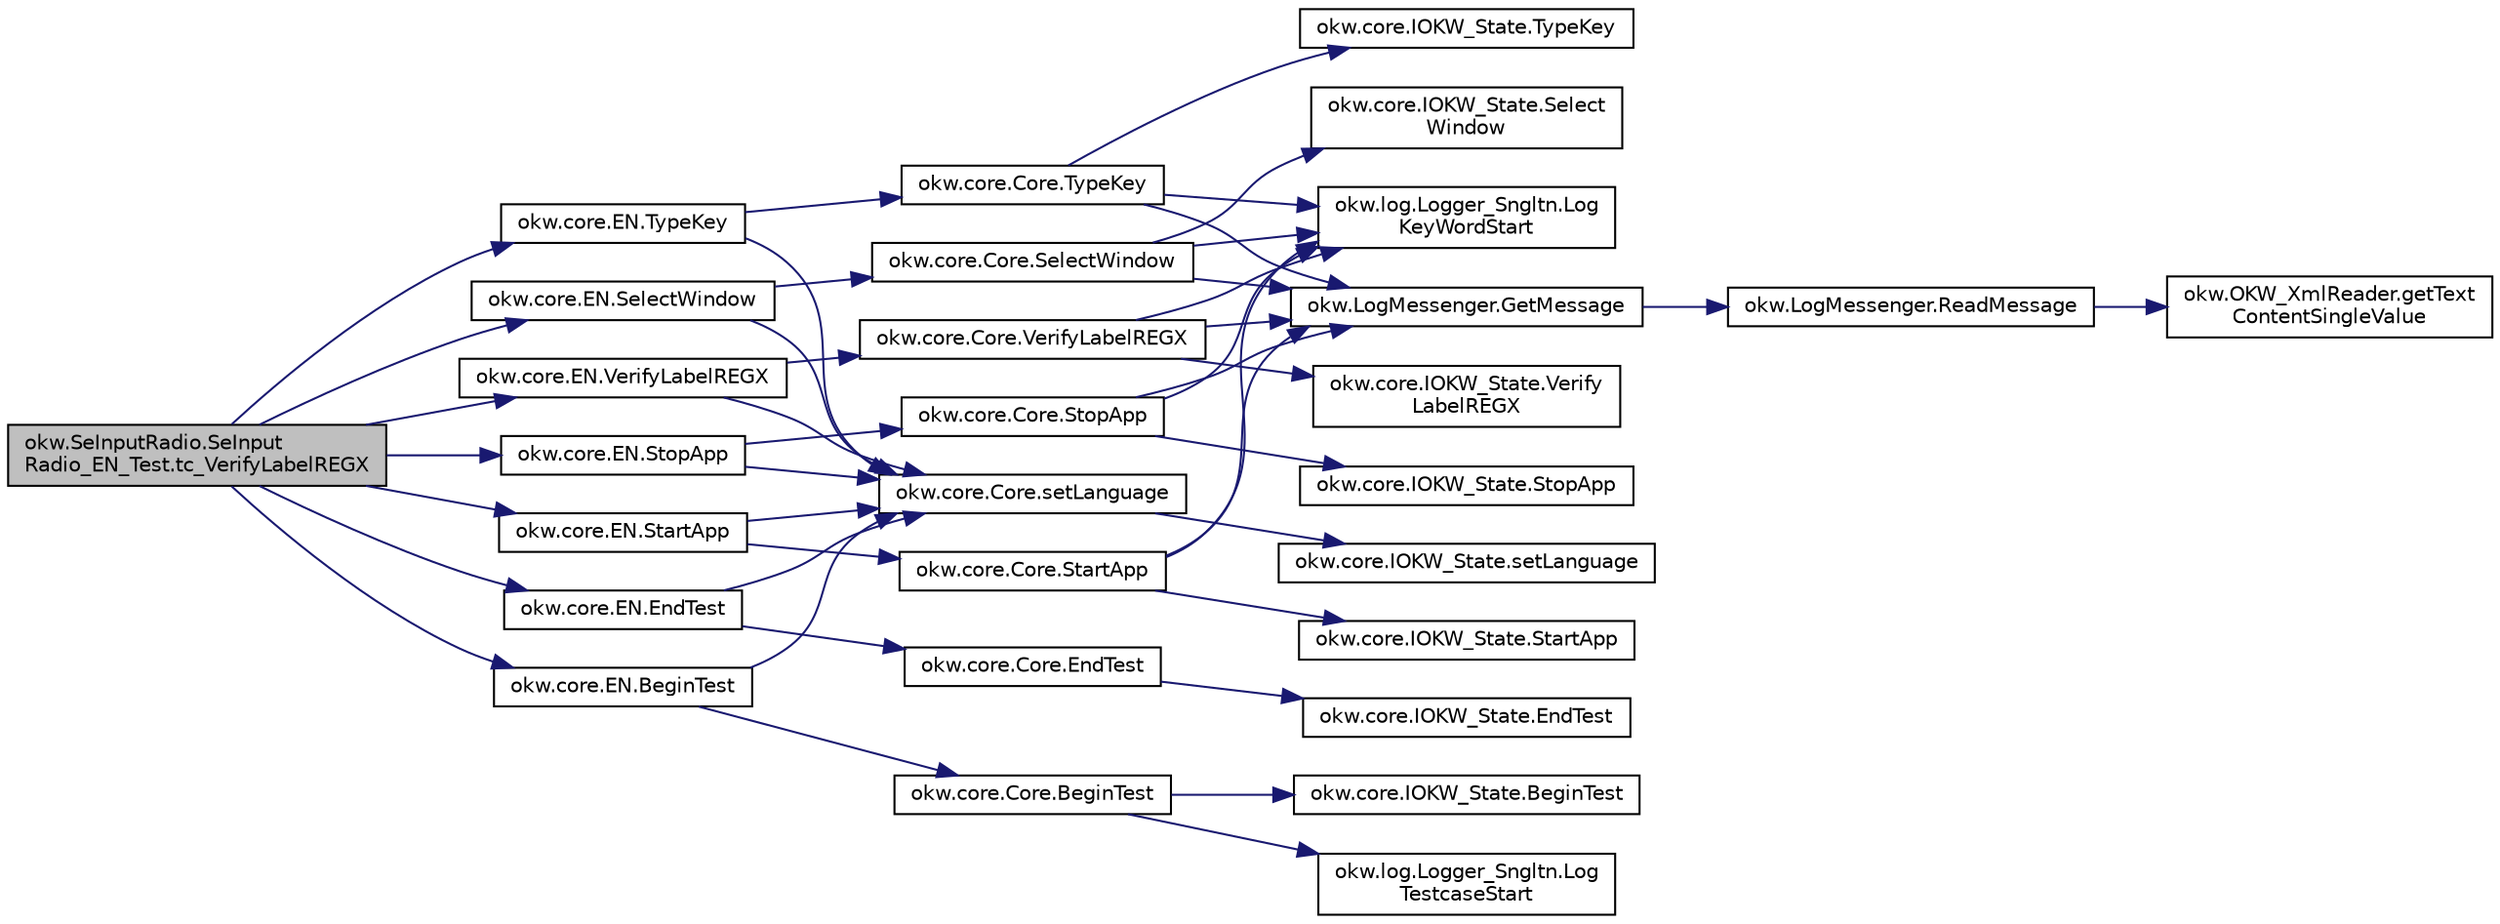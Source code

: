 digraph "okw.SeInputRadio.SeInputRadio_EN_Test.tc_VerifyLabelREGX"
{
 // INTERACTIVE_SVG=YES
 // LATEX_PDF_SIZE
  edge [fontname="Helvetica",fontsize="10",labelfontname="Helvetica",labelfontsize="10"];
  node [fontname="Helvetica",fontsize="10",shape=record];
  rankdir="LR";
  Node1034 [label="okw.SeInputRadio.SeInput\lRadio_EN_Test.tc_VerifyLabelREGX",height=0.2,width=0.4,color="black", fillcolor="grey75", style="filled", fontcolor="black",tooltip="Test des Schlüsselwortes VerifyLabelREGX für den GUI-Adapter SeInputRadio."];
  Node1034 -> Node1035 [color="midnightblue",fontsize="10",style="solid",fontname="Helvetica"];
  Node1035 [label="okw.core.EN.BeginTest",height=0.2,width=0.4,color="black", fillcolor="white", style="filled",URL="$classokw_1_1core_1_1_e_n.html#aef613b0a3e6bb8a9623984db145cae69",tooltip="Markiert den Anfang eines neuen Testfalls."];
  Node1035 -> Node1036 [color="midnightblue",fontsize="10",style="solid",fontname="Helvetica"];
  Node1036 [label="okw.core.Core.setLanguage",height=0.2,width=0.4,color="black", fillcolor="white", style="filled",URL="$classokw_1_1core_1_1_core.html#ab4e0f723d27cb11c944ec4c82c426100",tooltip="Setzt die Sprache auf den gegebenen wert Language."];
  Node1036 -> Node1037 [color="midnightblue",fontsize="10",style="solid",fontname="Helvetica"];
  Node1037 [label="okw.core.IOKW_State.setLanguage",height=0.2,width=0.4,color="black", fillcolor="white", style="filled",URL="$interfaceokw_1_1core_1_1_i_o_k_w___state.html#a866baa0bde08a47418f54d63bdb56097",tooltip="Interne Methode zum setzen der Sprache für die sprachabhängigen Ausgaben der Dokumentation (Log)."];
  Node1035 -> Node1038 [color="midnightblue",fontsize="10",style="solid",fontname="Helvetica"];
  Node1038 [label="okw.core.Core.BeginTest",height=0.2,width=0.4,color="black", fillcolor="white", style="filled",URL="$classokw_1_1core_1_1_core.html#acfefe92468c9eb9e951846372726c4d8",tooltip="Markiert den Anfang eines neuen Testfalls."];
  Node1038 -> Node1039 [color="midnightblue",fontsize="10",style="solid",fontname="Helvetica"];
  Node1039 [label="okw.log.Logger_Sngltn.Log\lTestcaseStart",height=0.2,width=0.4,color="black", fillcolor="white", style="filled",URL="$classokw_1_1log_1_1_logger___sngltn.html#a60f4ad59db847ae61df928f9920f3deb",tooltip="Ausgabe des Testfalls."];
  Node1038 -> Node1040 [color="midnightblue",fontsize="10",style="solid",fontname="Helvetica"];
  Node1040 [label="okw.core.IOKW_State.BeginTest",height=0.2,width=0.4,color="black", fillcolor="white", style="filled",URL="$interfaceokw_1_1core_1_1_i_o_k_w___state.html#ae5480ddb1fc37eade5d899d335bc4b13",tooltip="Markiert den Anfang eines neuen Testfalls."];
  Node1034 -> Node1041 [color="midnightblue",fontsize="10",style="solid",fontname="Helvetica"];
  Node1041 [label="okw.core.EN.StartApp",height=0.2,width=0.4,color="black", fillcolor="white", style="filled",URL="$classokw_1_1core_1_1_e_n.html#aaa7465ee7f135c724668d8b22dc2219f",tooltip="Startet die gegebene Anwendung."];
  Node1041 -> Node1036 [color="midnightblue",fontsize="10",style="solid",fontname="Helvetica"];
  Node1041 -> Node1042 [color="midnightblue",fontsize="10",style="solid",fontname="Helvetica"];
  Node1042 [label="okw.core.Core.StartApp",height=0.2,width=0.4,color="black", fillcolor="white", style="filled",URL="$classokw_1_1core_1_1_core.html#ac20a22275b6aea1c4e551dce1fd0c1e9",tooltip="Startet die gegebene Anwendung."];
  Node1042 -> Node1043 [color="midnightblue",fontsize="10",style="solid",fontname="Helvetica"];
  Node1043 [label="okw.log.Logger_Sngltn.Log\lKeyWordStart",height=0.2,width=0.4,color="black", fillcolor="white", style="filled",URL="$classokw_1_1log_1_1_logger___sngltn.html#a70ec25e200e00ecefc544e8fd371d2ef",tooltip="Ausgabe eines Schlüsselwortes."];
  Node1042 -> Node1044 [color="midnightblue",fontsize="10",style="solid",fontname="Helvetica"];
  Node1044 [label="okw.LogMessenger.GetMessage",height=0.2,width=0.4,color="black", fillcolor="white", style="filled",URL="$classokw_1_1_log_messenger.html#af225d1f037d47b3b085175c09d78bdd2",tooltip="Holt die Log-Meldung für MethodeNmae/Textkey ohne weitere Parameter."];
  Node1044 -> Node1045 [color="midnightblue",fontsize="10",style="solid",fontname="Helvetica"];
  Node1045 [label="okw.LogMessenger.ReadMessage",height=0.2,width=0.4,color="black", fillcolor="white", style="filled",URL="$classokw_1_1_log_messenger.html#a530cd6ab82ec82a04206a2e976ec06e3",tooltip="Interne Kernfunktion holt die Log-Meldung mit Platzhaltern aus der XML-Datei."];
  Node1045 -> Node1046 [color="midnightblue",fontsize="10",style="solid",fontname="Helvetica"];
  Node1046 [label="okw.OKW_XmlReader.getText\lContentSingleValue",height=0.2,width=0.4,color="black", fillcolor="white", style="filled",URL="$classokw_1_1_o_k_w___xml_reader.html#ab920b5335a2e1429c14cc5f8e79f39eb",tooltip="Lies den TextContent eines Tag."];
  Node1042 -> Node1047 [color="midnightblue",fontsize="10",style="solid",fontname="Helvetica"];
  Node1047 [label="okw.core.IOKW_State.StartApp",height=0.2,width=0.4,color="black", fillcolor="white", style="filled",URL="$interfaceokw_1_1core_1_1_i_o_k_w___state.html#a0ec9b7c60041061f1b01d85b703a27a8",tooltip="Startet die gegebene Anwendung."];
  Node1034 -> Node1048 [color="midnightblue",fontsize="10",style="solid",fontname="Helvetica"];
  Node1048 [label="okw.core.EN.TypeKey",height=0.2,width=0.4,color="black", fillcolor="white", style="filled",URL="$classokw_1_1core_1_1_e_n.html#ae24d951e607b9b82af4f3b80e71285b9",tooltip="Tastatureingaben von Daten in das aktive Fensterobjekt."];
  Node1048 -> Node1036 [color="midnightblue",fontsize="10",style="solid",fontname="Helvetica"];
  Node1048 -> Node1049 [color="midnightblue",fontsize="10",style="solid",fontname="Helvetica"];
  Node1049 [label="okw.core.Core.TypeKey",height=0.2,width=0.4,color="black", fillcolor="white", style="filled",URL="$classokw_1_1core_1_1_core.html#ad09bf3a237b88913dbe9ebc228db1cf3",tooltip="Tastatureingaben von Daten in das aktive Fensterobjekt."];
  Node1049 -> Node1043 [color="midnightblue",fontsize="10",style="solid",fontname="Helvetica"];
  Node1049 -> Node1044 [color="midnightblue",fontsize="10",style="solid",fontname="Helvetica"];
  Node1049 -> Node1050 [color="midnightblue",fontsize="10",style="solid",fontname="Helvetica"];
  Node1050 [label="okw.core.IOKW_State.TypeKey",height=0.2,width=0.4,color="black", fillcolor="white", style="filled",URL="$interfaceokw_1_1core_1_1_i_o_k_w___state.html#a0466b45ed636074a1b6cd52de6b5fdd6",tooltip="Tastatureingaben von Daten in das aktive Fensterobjekt."];
  Node1034 -> Node1051 [color="midnightblue",fontsize="10",style="solid",fontname="Helvetica"];
  Node1051 [label="okw.core.EN.SelectWindow",height=0.2,width=0.4,color="black", fillcolor="white", style="filled",URL="$classokw_1_1core_1_1_e_n.html#a2b61c2b39a9cfdbdfd25fe0e3d43785b",tooltip="Setzt den Kontext auf das gegebene Fenster."];
  Node1051 -> Node1036 [color="midnightblue",fontsize="10",style="solid",fontname="Helvetica"];
  Node1051 -> Node1052 [color="midnightblue",fontsize="10",style="solid",fontname="Helvetica"];
  Node1052 [label="okw.core.Core.SelectWindow",height=0.2,width=0.4,color="black", fillcolor="white", style="filled",URL="$classokw_1_1core_1_1_core.html#a6a68660eb5e34965522896e2a5c48314",tooltip="Setzt den Kontext auf das gegebene Fenster."];
  Node1052 -> Node1043 [color="midnightblue",fontsize="10",style="solid",fontname="Helvetica"];
  Node1052 -> Node1044 [color="midnightblue",fontsize="10",style="solid",fontname="Helvetica"];
  Node1052 -> Node1053 [color="midnightblue",fontsize="10",style="solid",fontname="Helvetica"];
  Node1053 [label="okw.core.IOKW_State.Select\lWindow",height=0.2,width=0.4,color="black", fillcolor="white", style="filled",URL="$interfaceokw_1_1core_1_1_i_o_k_w___state.html#ad4fc9610ed5b1176590a45b55e6ac7f0",tooltip="Setzt den Kontext auf das gegebene Fenster."];
  Node1034 -> Node1054 [color="midnightblue",fontsize="10",style="solid",fontname="Helvetica"];
  Node1054 [label="okw.core.EN.VerifyLabelREGX",height=0.2,width=0.4,color="black", fillcolor="white", style="filled",URL="$classokw_1_1core_1_1_e_n.html#a33c8aac65f5d1f919065a9ec5e47f415",tooltip="Überprüft die Überschrift des Objektes."];
  Node1054 -> Node1036 [color="midnightblue",fontsize="10",style="solid",fontname="Helvetica"];
  Node1054 -> Node1055 [color="midnightblue",fontsize="10",style="solid",fontname="Helvetica"];
  Node1055 [label="okw.core.Core.VerifyLabelREGX",height=0.2,width=0.4,color="black", fillcolor="white", style="filled",URL="$classokw_1_1core_1_1_core.html#a15bd6c1b810f32fe6efcc76ccb10a0ae",tooltip="Überprüft die Überschrift des Objektes."];
  Node1055 -> Node1043 [color="midnightblue",fontsize="10",style="solid",fontname="Helvetica"];
  Node1055 -> Node1044 [color="midnightblue",fontsize="10",style="solid",fontname="Helvetica"];
  Node1055 -> Node1056 [color="midnightblue",fontsize="10",style="solid",fontname="Helvetica"];
  Node1056 [label="okw.core.IOKW_State.Verify\lLabelREGX",height=0.2,width=0.4,color="black", fillcolor="white", style="filled",URL="$interfaceokw_1_1core_1_1_i_o_k_w___state.html#a070f48adbb7a8148c8276ee965773a6d",tooltip="Überprüft die Überschrift des Objektes."];
  Node1034 -> Node1057 [color="midnightblue",fontsize="10",style="solid",fontname="Helvetica"];
  Node1057 [label="okw.core.EN.StopApp",height=0.2,width=0.4,color="black", fillcolor="white", style="filled",URL="$classokw_1_1core_1_1_e_n.html#aba06d28c60512e1dc55902403abbd3f6",tooltip="Beendet eine gegebene Anwendung."];
  Node1057 -> Node1036 [color="midnightblue",fontsize="10",style="solid",fontname="Helvetica"];
  Node1057 -> Node1058 [color="midnightblue",fontsize="10",style="solid",fontname="Helvetica"];
  Node1058 [label="okw.core.Core.StopApp",height=0.2,width=0.4,color="black", fillcolor="white", style="filled",URL="$classokw_1_1core_1_1_core.html#a13d953a145a5e1bc776785f8433ba69c",tooltip="Beendet eine gegebene Anwendung."];
  Node1058 -> Node1043 [color="midnightblue",fontsize="10",style="solid",fontname="Helvetica"];
  Node1058 -> Node1044 [color="midnightblue",fontsize="10",style="solid",fontname="Helvetica"];
  Node1058 -> Node1059 [color="midnightblue",fontsize="10",style="solid",fontname="Helvetica"];
  Node1059 [label="okw.core.IOKW_State.StopApp",height=0.2,width=0.4,color="black", fillcolor="white", style="filled",URL="$interfaceokw_1_1core_1_1_i_o_k_w___state.html#a789e33be9253edfccfe5654f537cf52a",tooltip="Beendet eine gegebene Anwendung."];
  Node1034 -> Node1060 [color="midnightblue",fontsize="10",style="solid",fontname="Helvetica"];
  Node1060 [label="okw.core.EN.EndTest",height=0.2,width=0.4,color="black", fillcolor="white", style="filled",URL="$classokw_1_1core_1_1_e_n.html#aa51cc1227f749efca4fd2801f5cb664f",tooltip="Signalisiert das Ende eines Testfalls."];
  Node1060 -> Node1036 [color="midnightblue",fontsize="10",style="solid",fontname="Helvetica"];
  Node1060 -> Node1061 [color="midnightblue",fontsize="10",style="solid",fontname="Helvetica"];
  Node1061 [label="okw.core.Core.EndTest",height=0.2,width=0.4,color="black", fillcolor="white", style="filled",URL="$classokw_1_1core_1_1_core.html#abf0b4a4074d5292675319eb0045fcb9c",tooltip="Signalisiert das Ende eines Testfalls."];
  Node1061 -> Node1062 [color="midnightblue",fontsize="10",style="solid",fontname="Helvetica"];
  Node1062 [label="okw.core.IOKW_State.EndTest",height=0.2,width=0.4,color="black", fillcolor="white", style="filled",URL="$interfaceokw_1_1core_1_1_i_o_k_w___state.html#ac0b681eddd02ac39ff0c4970a634a186",tooltip="Signalisiert das Ende eines Testfalls."];
}
